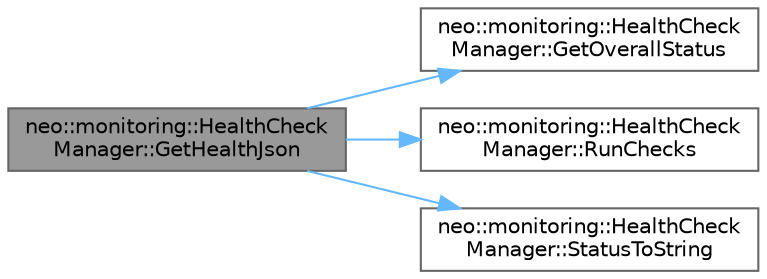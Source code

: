 digraph "neo::monitoring::HealthCheckManager::GetHealthJson"
{
 // LATEX_PDF_SIZE
  bgcolor="transparent";
  edge [fontname=Helvetica,fontsize=10,labelfontname=Helvetica,labelfontsize=10];
  node [fontname=Helvetica,fontsize=10,shape=box,height=0.2,width=0.4];
  rankdir="LR";
  Node1 [id="Node000001",label="neo::monitoring::HealthCheck\lManager::GetHealthJson",height=0.2,width=0.4,color="gray40", fillcolor="grey60", style="filled", fontcolor="black",tooltip="Get health status as JSON."];
  Node1 -> Node2 [id="edge1_Node000001_Node000002",color="steelblue1",style="solid",tooltip=" "];
  Node2 [id="Node000002",label="neo::monitoring::HealthCheck\lManager::GetOverallStatus",height=0.2,width=0.4,color="grey40", fillcolor="white", style="filled",URL="$classneo_1_1monitoring_1_1_health_check_manager.html#abcb5eff45855095d49b5787701daeb37",tooltip=" "];
  Node1 -> Node3 [id="edge2_Node000001_Node000003",color="steelblue1",style="solid",tooltip=" "];
  Node3 [id="Node000003",label="neo::monitoring::HealthCheck\lManager::RunChecks",height=0.2,width=0.4,color="grey40", fillcolor="white", style="filled",URL="$classneo_1_1monitoring_1_1_health_check_manager.html#a3d125cb4c74084bc2a35c801a41748f9",tooltip="Run all health checks."];
  Node1 -> Node4 [id="edge3_Node000001_Node000004",color="steelblue1",style="solid",tooltip=" "];
  Node4 [id="Node000004",label="neo::monitoring::HealthCheck\lManager::StatusToString",height=0.2,width=0.4,color="grey40", fillcolor="white", style="filled",URL="$classneo_1_1monitoring_1_1_health_check_manager.html#a5a85c9067a7f615391fee60ea0abbe34",tooltip=" "];
}
